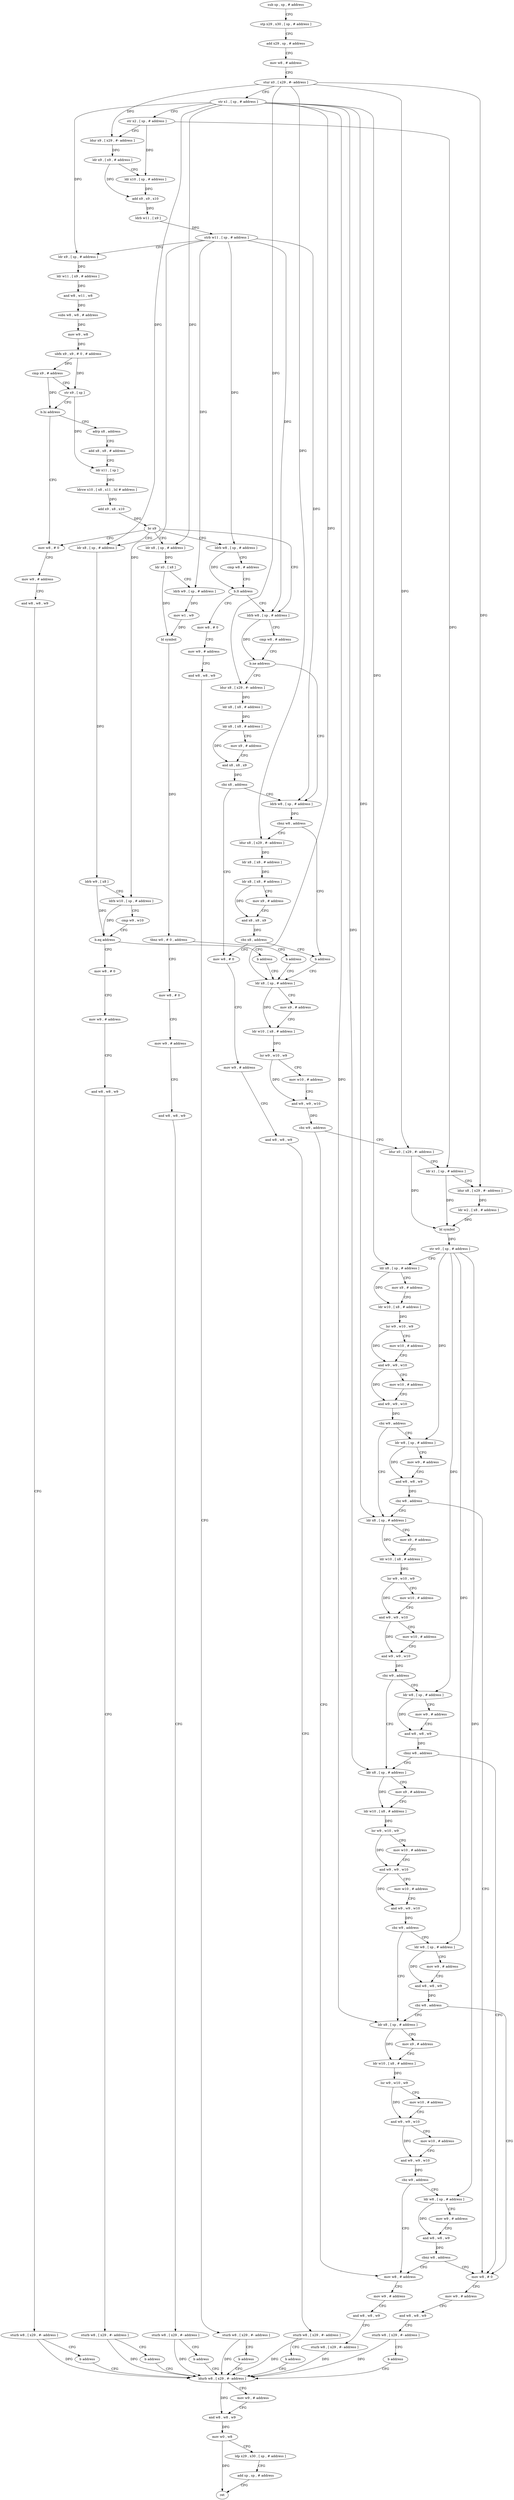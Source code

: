 digraph "func" {
"4310680" [label = "sub sp , sp , # address" ]
"4310684" [label = "stp x29 , x30 , [ sp , # address ]" ]
"4310688" [label = "add x29 , sp , # address" ]
"4310692" [label = "mov w8 , # address" ]
"4310696" [label = "stur x0 , [ x29 , #- address ]" ]
"4310700" [label = "str x1 , [ sp , # address ]" ]
"4310704" [label = "str x2 , [ sp , # address ]" ]
"4310708" [label = "ldur x9 , [ x29 , #- address ]" ]
"4310712" [label = "ldr x9 , [ x9 , # address ]" ]
"4310716" [label = "ldr x10 , [ sp , # address ]" ]
"4310720" [label = "add x9 , x9 , x10" ]
"4310724" [label = "ldrb w11 , [ x9 ]" ]
"4310728" [label = "strb w11 , [ sp , # address ]" ]
"4310732" [label = "ldr x9 , [ sp , # address ]" ]
"4310736" [label = "ldr w11 , [ x9 , # address ]" ]
"4310740" [label = "and w8 , w11 , w8" ]
"4310744" [label = "subs w8 , w8 , # address" ]
"4310748" [label = "mov w9 , w8" ]
"4310752" [label = "ubfx x9 , x9 , # 0 , # address" ]
"4310756" [label = "cmp x9 , # address" ]
"4310760" [label = "str x9 , [ sp ]" ]
"4310764" [label = "b.hi address" ]
"4311008" [label = "mov w8 , # 0" ]
"4310768" [label = "adrp x8 , address" ]
"4311012" [label = "mov w9 , # address" ]
"4311016" [label = "and w8 , w8 , w9" ]
"4311020" [label = "sturb w8 , [ x29 , #- address ]" ]
"4311024" [label = "b address" ]
"4311324" [label = "ldurb w8 , [ x29 , #- address ]" ]
"4310772" [label = "add x8 , x8 , # address" ]
"4310776" [label = "ldr x11 , [ sp ]" ]
"4310780" [label = "ldrsw x10 , [ x8 , x11 , lsl # address ]" ]
"4310784" [label = "add x9 , x8 , x10" ]
"4310788" [label = "br x9" ]
"4310792" [label = "ldr x8 , [ sp , # address ]" ]
"4310836" [label = "ldr x8 , [ sp , # address ]" ]
"4310884" [label = "ldrb w8 , [ sp , # address ]" ]
"4310916" [label = "ldrb w8 , [ sp , # address ]" ]
"4311328" [label = "mov w9 , # address" ]
"4311332" [label = "and w8 , w8 , w9" ]
"4311336" [label = "mov w0 , w8" ]
"4311340" [label = "ldp x29 , x30 , [ sp , # address ]" ]
"4311344" [label = "add sp , sp , # address" ]
"4311348" [label = "ret" ]
"4310796" [label = "ldrb w9 , [ x8 ]" ]
"4310800" [label = "ldrb w10 , [ sp , # address ]" ]
"4310804" [label = "cmp w9 , w10" ]
"4310808" [label = "b.eq address" ]
"4310832" [label = "b address" ]
"4310812" [label = "mov w8 , # 0" ]
"4310840" [label = "ldr x0 , [ x8 ]" ]
"4310844" [label = "ldrb w9 , [ sp , # address ]" ]
"4310848" [label = "mov w1 , w9" ]
"4310852" [label = "bl symbol" ]
"4310856" [label = "tbnz w0 , # 0 , address" ]
"4310880" [label = "b address" ]
"4310860" [label = "mov w8 , # 0" ]
"4310888" [label = "cmp w8 , # address" ]
"4310892" [label = "b.lt address" ]
"4310896" [label = "mov w8 , # 0" ]
"4310920" [label = "cmp w8 , # address" ]
"4310924" [label = "b.ne address" ]
"4310952" [label = "ldrb w8 , [ sp , # address ]" ]
"4310928" [label = "ldur x8 , [ x29 , #- address ]" ]
"4311028" [label = "ldr x8 , [ sp , # address ]" ]
"4310816" [label = "mov w9 , # address" ]
"4310820" [label = "and w8 , w8 , w9" ]
"4310824" [label = "sturb w8 , [ x29 , #- address ]" ]
"4310828" [label = "b address" ]
"4310864" [label = "mov w9 , # address" ]
"4310868" [label = "and w8 , w8 , w9" ]
"4310872" [label = "sturb w8 , [ x29 , #- address ]" ]
"4310876" [label = "b address" ]
"4310900" [label = "mov w9 , # address" ]
"4310904" [label = "and w8 , w8 , w9" ]
"4310908" [label = "sturb w8 , [ x29 , #- address ]" ]
"4310912" [label = "b address" ]
"4310956" [label = "cbnz w8 , address" ]
"4311004" [label = "b address" ]
"4310960" [label = "ldur x8 , [ x29 , #- address ]" ]
"4310932" [label = "ldr x8 , [ x8 , # address ]" ]
"4310936" [label = "ldr x8 , [ x8 , # address ]" ]
"4310940" [label = "mov x9 , # address" ]
"4310944" [label = "and x8 , x8 , x9" ]
"4310948" [label = "cbz x8 , address" ]
"4310984" [label = "mov w8 , # 0" ]
"4311032" [label = "mov x9 , # address" ]
"4311036" [label = "ldr w10 , [ x8 , # address ]" ]
"4311040" [label = "lsr w9 , w10 , w9" ]
"4311044" [label = "mov w10 , # address" ]
"4311048" [label = "and w9 , w9 , w10" ]
"4311052" [label = "cbz w9 , address" ]
"4311308" [label = "mov w8 , # address" ]
"4311056" [label = "ldur x0 , [ x29 , #- address ]" ]
"4310964" [label = "ldr x8 , [ x8 , # address ]" ]
"4310968" [label = "ldr x8 , [ x8 , # address ]" ]
"4310972" [label = "mov x9 , # address" ]
"4310976" [label = "and x8 , x8 , x9" ]
"4310980" [label = "cbz x8 , address" ]
"4310988" [label = "mov w9 , # address" ]
"4310992" [label = "and w8 , w8 , w9" ]
"4310996" [label = "sturb w8 , [ x29 , #- address ]" ]
"4311000" [label = "b address" ]
"4311312" [label = "mov w9 , # address" ]
"4311316" [label = "and w8 , w8 , w9" ]
"4311320" [label = "sturb w8 , [ x29 , #- address ]" ]
"4311060" [label = "ldr x1 , [ sp , # address ]" ]
"4311064" [label = "ldur x8 , [ x29 , #- address ]" ]
"4311068" [label = "ldr w2 , [ x8 , # address ]" ]
"4311072" [label = "bl symbol" ]
"4311076" [label = "str w0 , [ sp , # address ]" ]
"4311080" [label = "ldr x8 , [ sp , # address ]" ]
"4311084" [label = "mov x9 , # address" ]
"4311088" [label = "ldr w10 , [ x8 , # address ]" ]
"4311092" [label = "lsr w9 , w10 , w9" ]
"4311096" [label = "mov w10 , # address" ]
"4311100" [label = "and w9 , w9 , w10" ]
"4311104" [label = "mov w10 , # address" ]
"4311108" [label = "and w9 , w9 , w10" ]
"4311112" [label = "cbz w9 , address" ]
"4311132" [label = "ldr x8 , [ sp , # address ]" ]
"4311116" [label = "ldr w8 , [ sp , # address ]" ]
"4311136" [label = "mov x9 , # address" ]
"4311140" [label = "ldr w10 , [ x8 , # address ]" ]
"4311144" [label = "lsr w9 , w10 , w9" ]
"4311148" [label = "mov w10 , # address" ]
"4311152" [label = "and w9 , w9 , w10" ]
"4311156" [label = "mov w10 , # address" ]
"4311160" [label = "and w9 , w9 , w10" ]
"4311164" [label = "cbz w9 , address" ]
"4311184" [label = "ldr x8 , [ sp , # address ]" ]
"4311168" [label = "ldr w8 , [ sp , # address ]" ]
"4311120" [label = "mov w9 , # address" ]
"4311124" [label = "and w8 , w8 , w9" ]
"4311128" [label = "cbz w8 , address" ]
"4311288" [label = "mov w8 , # 0" ]
"4311188" [label = "mov x9 , # address" ]
"4311192" [label = "ldr w10 , [ x8 , # address ]" ]
"4311196" [label = "lsr w9 , w10 , w9" ]
"4311200" [label = "mov w10 , # address" ]
"4311204" [label = "and w9 , w9 , w10" ]
"4311208" [label = "mov w10 , # address" ]
"4311212" [label = "and w9 , w9 , w10" ]
"4311216" [label = "cbz w9 , address" ]
"4311236" [label = "ldr x8 , [ sp , # address ]" ]
"4311220" [label = "ldr w8 , [ sp , # address ]" ]
"4311172" [label = "mov w9 , # address" ]
"4311176" [label = "and w8 , w8 , w9" ]
"4311180" [label = "cbnz w8 , address" ]
"4311292" [label = "mov w9 , # address" ]
"4311296" [label = "and w8 , w8 , w9" ]
"4311300" [label = "sturb w8 , [ x29 , #- address ]" ]
"4311304" [label = "b address" ]
"4311240" [label = "mov x9 , # address" ]
"4311244" [label = "ldr w10 , [ x8 , # address ]" ]
"4311248" [label = "lsr w9 , w10 , w9" ]
"4311252" [label = "mov w10 , # address" ]
"4311256" [label = "and w9 , w9 , w10" ]
"4311260" [label = "mov w10 , # address" ]
"4311264" [label = "and w9 , w9 , w10" ]
"4311268" [label = "cbz w9 , address" ]
"4311272" [label = "ldr w8 , [ sp , # address ]" ]
"4311224" [label = "mov w9 , # address" ]
"4311228" [label = "and w8 , w8 , w9" ]
"4311232" [label = "cbz w8 , address" ]
"4311276" [label = "mov w9 , # address" ]
"4311280" [label = "and w8 , w8 , w9" ]
"4311284" [label = "cbnz w8 , address" ]
"4310680" -> "4310684" [ label = "CFG" ]
"4310684" -> "4310688" [ label = "CFG" ]
"4310688" -> "4310692" [ label = "CFG" ]
"4310692" -> "4310696" [ label = "CFG" ]
"4310696" -> "4310700" [ label = "CFG" ]
"4310696" -> "4310708" [ label = "DFG" ]
"4310696" -> "4310928" [ label = "DFG" ]
"4310696" -> "4310960" [ label = "DFG" ]
"4310696" -> "4311056" [ label = "DFG" ]
"4310696" -> "4311064" [ label = "DFG" ]
"4310700" -> "4310704" [ label = "CFG" ]
"4310700" -> "4310732" [ label = "DFG" ]
"4310700" -> "4310792" [ label = "DFG" ]
"4310700" -> "4310836" [ label = "DFG" ]
"4310700" -> "4311028" [ label = "DFG" ]
"4310700" -> "4311080" [ label = "DFG" ]
"4310700" -> "4311132" [ label = "DFG" ]
"4310700" -> "4311184" [ label = "DFG" ]
"4310700" -> "4311236" [ label = "DFG" ]
"4310704" -> "4310708" [ label = "CFG" ]
"4310704" -> "4310716" [ label = "DFG" ]
"4310704" -> "4311060" [ label = "DFG" ]
"4310708" -> "4310712" [ label = "DFG" ]
"4310712" -> "4310716" [ label = "CFG" ]
"4310712" -> "4310720" [ label = "DFG" ]
"4310716" -> "4310720" [ label = "DFG" ]
"4310720" -> "4310724" [ label = "DFG" ]
"4310724" -> "4310728" [ label = "DFG" ]
"4310728" -> "4310732" [ label = "CFG" ]
"4310728" -> "4310800" [ label = "DFG" ]
"4310728" -> "4310844" [ label = "DFG" ]
"4310728" -> "4310884" [ label = "DFG" ]
"4310728" -> "4310916" [ label = "DFG" ]
"4310728" -> "4310952" [ label = "DFG" ]
"4310732" -> "4310736" [ label = "DFG" ]
"4310736" -> "4310740" [ label = "DFG" ]
"4310740" -> "4310744" [ label = "DFG" ]
"4310744" -> "4310748" [ label = "DFG" ]
"4310748" -> "4310752" [ label = "DFG" ]
"4310752" -> "4310756" [ label = "DFG" ]
"4310752" -> "4310760" [ label = "DFG" ]
"4310756" -> "4310760" [ label = "CFG" ]
"4310756" -> "4310764" [ label = "DFG" ]
"4310760" -> "4310764" [ label = "CFG" ]
"4310760" -> "4310776" [ label = "DFG" ]
"4310764" -> "4311008" [ label = "CFG" ]
"4310764" -> "4310768" [ label = "CFG" ]
"4311008" -> "4311012" [ label = "CFG" ]
"4310768" -> "4310772" [ label = "CFG" ]
"4311012" -> "4311016" [ label = "CFG" ]
"4311016" -> "4311020" [ label = "CFG" ]
"4311020" -> "4311024" [ label = "CFG" ]
"4311020" -> "4311324" [ label = "DFG" ]
"4311024" -> "4311324" [ label = "CFG" ]
"4311324" -> "4311328" [ label = "CFG" ]
"4311324" -> "4311332" [ label = "DFG" ]
"4310772" -> "4310776" [ label = "CFG" ]
"4310776" -> "4310780" [ label = "DFG" ]
"4310780" -> "4310784" [ label = "DFG" ]
"4310784" -> "4310788" [ label = "DFG" ]
"4310788" -> "4310792" [ label = "CFG" ]
"4310788" -> "4310836" [ label = "CFG" ]
"4310788" -> "4310884" [ label = "CFG" ]
"4310788" -> "4310916" [ label = "CFG" ]
"4310788" -> "4311008" [ label = "CFG" ]
"4310792" -> "4310796" [ label = "DFG" ]
"4310836" -> "4310840" [ label = "DFG" ]
"4310884" -> "4310888" [ label = "CFG" ]
"4310884" -> "4310892" [ label = "DFG" ]
"4310916" -> "4310920" [ label = "CFG" ]
"4310916" -> "4310924" [ label = "DFG" ]
"4311328" -> "4311332" [ label = "CFG" ]
"4311332" -> "4311336" [ label = "DFG" ]
"4311336" -> "4311340" [ label = "CFG" ]
"4311336" -> "4311348" [ label = "DFG" ]
"4311340" -> "4311344" [ label = "CFG" ]
"4311344" -> "4311348" [ label = "CFG" ]
"4310796" -> "4310800" [ label = "CFG" ]
"4310796" -> "4310808" [ label = "DFG" ]
"4310800" -> "4310804" [ label = "CFG" ]
"4310800" -> "4310808" [ label = "DFG" ]
"4310804" -> "4310808" [ label = "CFG" ]
"4310808" -> "4310832" [ label = "CFG" ]
"4310808" -> "4310812" [ label = "CFG" ]
"4310832" -> "4311028" [ label = "CFG" ]
"4310812" -> "4310816" [ label = "CFG" ]
"4310840" -> "4310844" [ label = "CFG" ]
"4310840" -> "4310852" [ label = "DFG" ]
"4310844" -> "4310848" [ label = "DFG" ]
"4310848" -> "4310852" [ label = "DFG" ]
"4310852" -> "4310856" [ label = "DFG" ]
"4310856" -> "4310880" [ label = "CFG" ]
"4310856" -> "4310860" [ label = "CFG" ]
"4310880" -> "4311028" [ label = "CFG" ]
"4310860" -> "4310864" [ label = "CFG" ]
"4310888" -> "4310892" [ label = "CFG" ]
"4310892" -> "4310916" [ label = "CFG" ]
"4310892" -> "4310896" [ label = "CFG" ]
"4310896" -> "4310900" [ label = "CFG" ]
"4310920" -> "4310924" [ label = "CFG" ]
"4310924" -> "4310952" [ label = "CFG" ]
"4310924" -> "4310928" [ label = "CFG" ]
"4310952" -> "4310956" [ label = "DFG" ]
"4310928" -> "4310932" [ label = "DFG" ]
"4311028" -> "4311032" [ label = "CFG" ]
"4311028" -> "4311036" [ label = "DFG" ]
"4310816" -> "4310820" [ label = "CFG" ]
"4310820" -> "4310824" [ label = "CFG" ]
"4310824" -> "4310828" [ label = "CFG" ]
"4310824" -> "4311324" [ label = "DFG" ]
"4310828" -> "4311324" [ label = "CFG" ]
"4310864" -> "4310868" [ label = "CFG" ]
"4310868" -> "4310872" [ label = "CFG" ]
"4310872" -> "4310876" [ label = "CFG" ]
"4310872" -> "4311324" [ label = "DFG" ]
"4310876" -> "4311324" [ label = "CFG" ]
"4310900" -> "4310904" [ label = "CFG" ]
"4310904" -> "4310908" [ label = "CFG" ]
"4310908" -> "4310912" [ label = "CFG" ]
"4310908" -> "4311324" [ label = "DFG" ]
"4310912" -> "4311324" [ label = "CFG" ]
"4310956" -> "4311004" [ label = "CFG" ]
"4310956" -> "4310960" [ label = "CFG" ]
"4311004" -> "4311028" [ label = "CFG" ]
"4310960" -> "4310964" [ label = "DFG" ]
"4310932" -> "4310936" [ label = "DFG" ]
"4310936" -> "4310940" [ label = "CFG" ]
"4310936" -> "4310944" [ label = "DFG" ]
"4310940" -> "4310944" [ label = "CFG" ]
"4310944" -> "4310948" [ label = "DFG" ]
"4310948" -> "4310984" [ label = "CFG" ]
"4310948" -> "4310952" [ label = "CFG" ]
"4310984" -> "4310988" [ label = "CFG" ]
"4311032" -> "4311036" [ label = "CFG" ]
"4311036" -> "4311040" [ label = "DFG" ]
"4311040" -> "4311044" [ label = "CFG" ]
"4311040" -> "4311048" [ label = "DFG" ]
"4311044" -> "4311048" [ label = "CFG" ]
"4311048" -> "4311052" [ label = "DFG" ]
"4311052" -> "4311308" [ label = "CFG" ]
"4311052" -> "4311056" [ label = "CFG" ]
"4311308" -> "4311312" [ label = "CFG" ]
"4311056" -> "4311060" [ label = "CFG" ]
"4311056" -> "4311072" [ label = "DFG" ]
"4310964" -> "4310968" [ label = "DFG" ]
"4310968" -> "4310972" [ label = "CFG" ]
"4310968" -> "4310976" [ label = "DFG" ]
"4310972" -> "4310976" [ label = "CFG" ]
"4310976" -> "4310980" [ label = "DFG" ]
"4310980" -> "4311004" [ label = "CFG" ]
"4310980" -> "4310984" [ label = "CFG" ]
"4310988" -> "4310992" [ label = "CFG" ]
"4310992" -> "4310996" [ label = "CFG" ]
"4310996" -> "4311000" [ label = "CFG" ]
"4310996" -> "4311324" [ label = "DFG" ]
"4311000" -> "4311324" [ label = "CFG" ]
"4311312" -> "4311316" [ label = "CFG" ]
"4311316" -> "4311320" [ label = "CFG" ]
"4311320" -> "4311324" [ label = "DFG" ]
"4311060" -> "4311064" [ label = "CFG" ]
"4311060" -> "4311072" [ label = "DFG" ]
"4311064" -> "4311068" [ label = "DFG" ]
"4311068" -> "4311072" [ label = "DFG" ]
"4311072" -> "4311076" [ label = "DFG" ]
"4311076" -> "4311080" [ label = "CFG" ]
"4311076" -> "4311116" [ label = "DFG" ]
"4311076" -> "4311168" [ label = "DFG" ]
"4311076" -> "4311220" [ label = "DFG" ]
"4311076" -> "4311272" [ label = "DFG" ]
"4311080" -> "4311084" [ label = "CFG" ]
"4311080" -> "4311088" [ label = "DFG" ]
"4311084" -> "4311088" [ label = "CFG" ]
"4311088" -> "4311092" [ label = "DFG" ]
"4311092" -> "4311096" [ label = "CFG" ]
"4311092" -> "4311100" [ label = "DFG" ]
"4311096" -> "4311100" [ label = "CFG" ]
"4311100" -> "4311104" [ label = "CFG" ]
"4311100" -> "4311108" [ label = "DFG" ]
"4311104" -> "4311108" [ label = "CFG" ]
"4311108" -> "4311112" [ label = "DFG" ]
"4311112" -> "4311132" [ label = "CFG" ]
"4311112" -> "4311116" [ label = "CFG" ]
"4311132" -> "4311136" [ label = "CFG" ]
"4311132" -> "4311140" [ label = "DFG" ]
"4311116" -> "4311120" [ label = "CFG" ]
"4311116" -> "4311124" [ label = "DFG" ]
"4311136" -> "4311140" [ label = "CFG" ]
"4311140" -> "4311144" [ label = "DFG" ]
"4311144" -> "4311148" [ label = "CFG" ]
"4311144" -> "4311152" [ label = "DFG" ]
"4311148" -> "4311152" [ label = "CFG" ]
"4311152" -> "4311156" [ label = "CFG" ]
"4311152" -> "4311160" [ label = "DFG" ]
"4311156" -> "4311160" [ label = "CFG" ]
"4311160" -> "4311164" [ label = "DFG" ]
"4311164" -> "4311184" [ label = "CFG" ]
"4311164" -> "4311168" [ label = "CFG" ]
"4311184" -> "4311188" [ label = "CFG" ]
"4311184" -> "4311192" [ label = "DFG" ]
"4311168" -> "4311172" [ label = "CFG" ]
"4311168" -> "4311176" [ label = "DFG" ]
"4311120" -> "4311124" [ label = "CFG" ]
"4311124" -> "4311128" [ label = "DFG" ]
"4311128" -> "4311288" [ label = "CFG" ]
"4311128" -> "4311132" [ label = "CFG" ]
"4311288" -> "4311292" [ label = "CFG" ]
"4311188" -> "4311192" [ label = "CFG" ]
"4311192" -> "4311196" [ label = "DFG" ]
"4311196" -> "4311200" [ label = "CFG" ]
"4311196" -> "4311204" [ label = "DFG" ]
"4311200" -> "4311204" [ label = "CFG" ]
"4311204" -> "4311208" [ label = "CFG" ]
"4311204" -> "4311212" [ label = "DFG" ]
"4311208" -> "4311212" [ label = "CFG" ]
"4311212" -> "4311216" [ label = "DFG" ]
"4311216" -> "4311236" [ label = "CFG" ]
"4311216" -> "4311220" [ label = "CFG" ]
"4311236" -> "4311240" [ label = "CFG" ]
"4311236" -> "4311244" [ label = "DFG" ]
"4311220" -> "4311224" [ label = "CFG" ]
"4311220" -> "4311228" [ label = "DFG" ]
"4311172" -> "4311176" [ label = "CFG" ]
"4311176" -> "4311180" [ label = "DFG" ]
"4311180" -> "4311288" [ label = "CFG" ]
"4311180" -> "4311184" [ label = "CFG" ]
"4311292" -> "4311296" [ label = "CFG" ]
"4311296" -> "4311300" [ label = "CFG" ]
"4311300" -> "4311304" [ label = "CFG" ]
"4311300" -> "4311324" [ label = "DFG" ]
"4311304" -> "4311324" [ label = "CFG" ]
"4311240" -> "4311244" [ label = "CFG" ]
"4311244" -> "4311248" [ label = "DFG" ]
"4311248" -> "4311252" [ label = "CFG" ]
"4311248" -> "4311256" [ label = "DFG" ]
"4311252" -> "4311256" [ label = "CFG" ]
"4311256" -> "4311260" [ label = "CFG" ]
"4311256" -> "4311264" [ label = "DFG" ]
"4311260" -> "4311264" [ label = "CFG" ]
"4311264" -> "4311268" [ label = "DFG" ]
"4311268" -> "4311308" [ label = "CFG" ]
"4311268" -> "4311272" [ label = "CFG" ]
"4311272" -> "4311276" [ label = "CFG" ]
"4311272" -> "4311280" [ label = "DFG" ]
"4311224" -> "4311228" [ label = "CFG" ]
"4311228" -> "4311232" [ label = "DFG" ]
"4311232" -> "4311288" [ label = "CFG" ]
"4311232" -> "4311236" [ label = "CFG" ]
"4311276" -> "4311280" [ label = "CFG" ]
"4311280" -> "4311284" [ label = "DFG" ]
"4311284" -> "4311308" [ label = "CFG" ]
"4311284" -> "4311288" [ label = "CFG" ]
}
